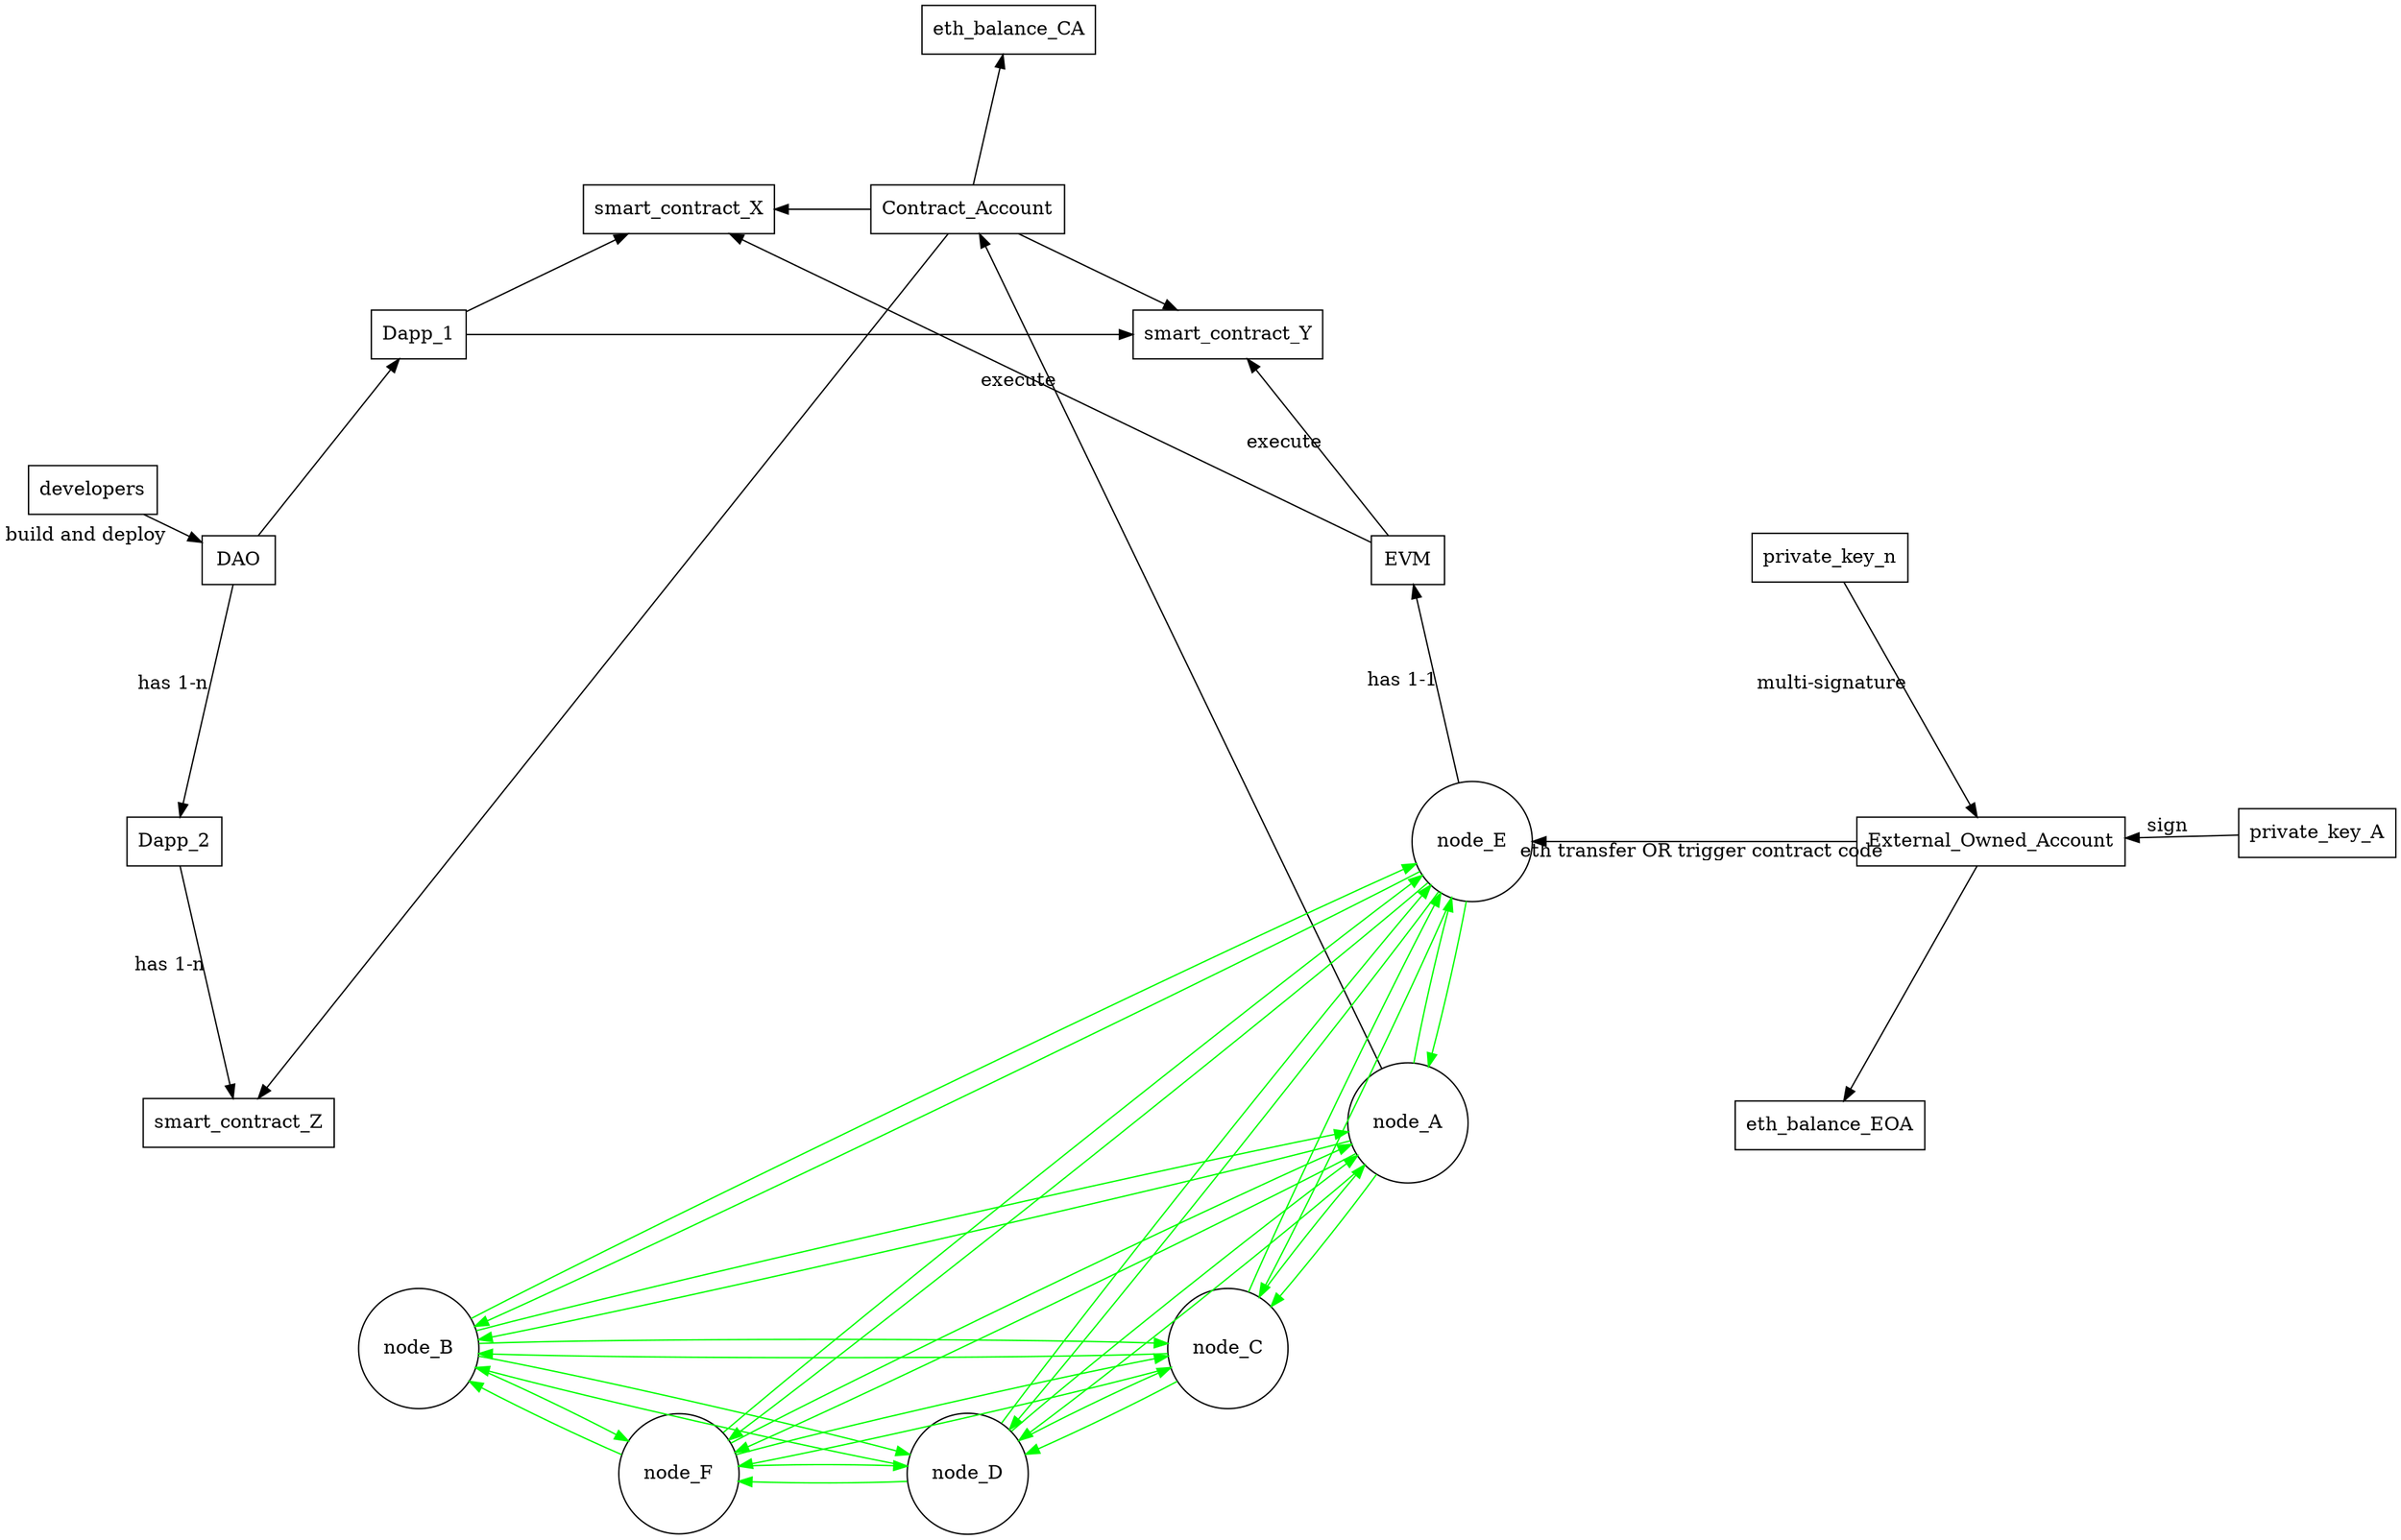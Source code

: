 digraph ethereum {

  layout="circo";
  node [shape = circle];

  node_A -> node_B [color="green"];
  node_A -> node_C [color="green"];
  node_A -> node_D [color="green"];
  node_A -> node_E [color="green"];
  node_A -> node_F [color="green"];

  node_B -> node_A [color="green"];
  node_B -> node_C [color="green"];
  node_B -> node_D [color="green"];
  node_B -> node_E [color="green"];
  node_B -> node_F [color="green"];

  node_C -> node_A [color="green"];
  node_C -> node_B [color="green"];
  node_C -> node_D [color="green"];
  node_C -> node_E [color="green"];
  node_C -> node_F [color="green"];

  node_D -> node_A [color="green"];
  node_D -> node_B [color="green"];
  node_D -> node_C [color="green"];
  node_D -> node_E [color="green"];
  node_D -> node_F [color="green"];

  node_E -> node_A [color="green"];
  node_E -> node_B [color="green"];
  node_E -> node_C [color="green"];
  node_E -> node_D [color="green"];
  node_E -> node_F [color="green"];

  node_F -> node_A [color="green"];
  node_F -> node_B [color="green"];
  node_F -> node_C [color="green"];
  node_F -> node_D [color="green"];
  node_F -> node_E [color="green"];

  rankdir=LR;
  subgraph components_by_node {

  layout="dot";
  node [shape = box];

    node_E -> EVM [label="has 1-1"];
    EVM -> smart_contract_X [label="execute"];
    EVM -> smart_contract_Y [label="execute"];
    node_A -> Contract_Account;
    #node_E -> External_Owned_Account;
    Contract_Account -> eth_balance_CA;
    Contract_Account -> smart_contract_X;
    Contract_Account -> smart_contract_Y;
    Contract_Account -> smart_contract_Z;
    External_Owned_Account -> eth_balance_EOA;
    External_Owned_Account -> node_E [label="eth transfer OR trigger contract code"];

    #Abstract objects

    developers -> DAO [label="build and deploy"];
    DAO -> Dapp_1;
    DAO -> Dapp_2 [label="has 1-n"];
    Dapp_1 -> smart_contract_X;
    Dapp_1 -> smart_contract_Y;
    Dapp_2 -> smart_contract_Z [label="has 1-n"];

    private_key_A -> External_Owned_Account [label="sign"];
    private_key_n -> External_Owned_Account [label="multi-signature"];


  }

}
